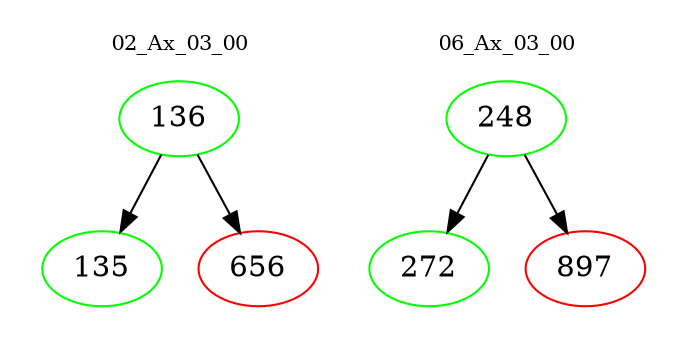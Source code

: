 digraph{
subgraph cluster_0 {
color = white
label = "02_Ax_03_00";
fontsize=10;
T0_136 [label="136", color="green"]
T0_136 -> T0_135 [color="black"]
T0_135 [label="135", color="green"]
T0_136 -> T0_656 [color="black"]
T0_656 [label="656", color="red"]
}
subgraph cluster_1 {
color = white
label = "06_Ax_03_00";
fontsize=10;
T1_248 [label="248", color="green"]
T1_248 -> T1_272 [color="black"]
T1_272 [label="272", color="green"]
T1_248 -> T1_897 [color="black"]
T1_897 [label="897", color="red"]
}
}
